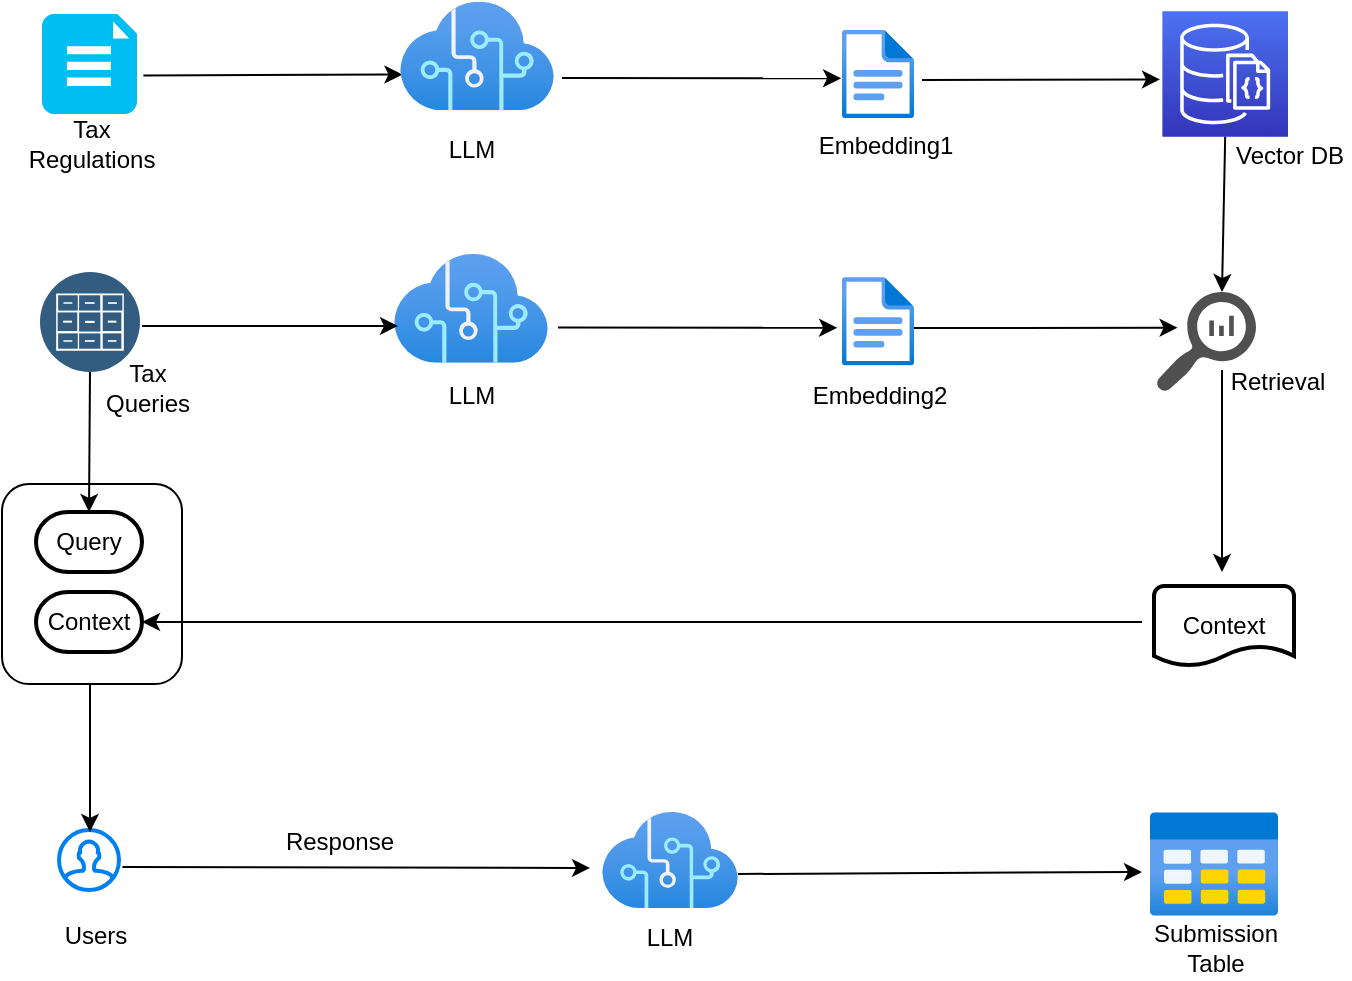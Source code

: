 <mxfile>
    <diagram id="Q0Bqb7_0KAcd7Om0uFCT" name="Page-1">
        <mxGraphModel dx="1983" dy="953" grid="1" gridSize="10" guides="1" tooltips="1" connect="1" arrows="1" fold="1" page="1" pageScale="1" pageWidth="827" pageHeight="1169" math="0" shadow="0">
            <root>
                <mxCell id="0"/>
                <mxCell id="1" parent="0"/>
                <mxCell id="199" value="" style="rounded=1;whiteSpace=wrap;html=1;" parent="1" vertex="1">
                    <mxGeometry x="100" y="386" width="90" height="100" as="geometry"/>
                </mxCell>
                <mxCell id="80" value="" style="verticalLabelPosition=bottom;html=1;verticalAlign=top;align=center;strokeColor=none;fillColor=#00BEF2;shape=mxgraph.azure.file_2;pointerEvents=1;" parent="1" vertex="1">
                    <mxGeometry x="120" y="151" width="47.5" height="50" as="geometry"/>
                </mxCell>
                <mxCell id="83" value="" style="endArrow=classic;html=1;entryX=-0.036;entryY=0.67;entryDx=0;entryDy=0;entryPerimeter=0;exitX=0.983;exitY=0.614;exitDx=0;exitDy=0;exitPerimeter=0;" parent="1" edge="1">
                    <mxGeometry width="50" height="50" relative="1" as="geometry">
                        <mxPoint x="170.693" y="181.7" as="sourcePoint"/>
                        <mxPoint x="300.228" y="181.241" as="targetPoint"/>
                    </mxGeometry>
                </mxCell>
                <mxCell id="121" value="" style="aspect=fixed;html=1;points=[];align=center;image;fontSize=12;image=img/lib/azure2/general/File.svg;" parent="1" vertex="1">
                    <mxGeometry x="520" y="158.82" width="36" height="44.36" as="geometry"/>
                </mxCell>
                <mxCell id="128" value="" style="html=1;verticalLabelPosition=bottom;align=center;labelBackgroundColor=#ffffff;verticalAlign=top;strokeWidth=2;strokeColor=#0080F0;shadow=0;dashed=0;shape=mxgraph.ios7.icons.user;" parent="1" vertex="1">
                    <mxGeometry x="128.5" y="559" width="30" height="30" as="geometry"/>
                </mxCell>
                <mxCell id="130" value="" style="endArrow=classic;html=1;entryX=-0.088;entryY=0.583;entryDx=0;entryDy=0;entryPerimeter=0;exitX=1.057;exitY=0.616;exitDx=0;exitDy=0;exitPerimeter=0;" parent="1" source="128" target="142" edge="1">
                    <mxGeometry width="50" height="50" relative="1" as="geometry">
                        <mxPoint x="150" y="714" as="sourcePoint"/>
                        <mxPoint x="290" y="714" as="targetPoint"/>
                    </mxGeometry>
                </mxCell>
                <mxCell id="132" value="Tax Regulations" style="text;html=1;strokeColor=none;fillColor=none;align=center;verticalAlign=middle;whiteSpace=wrap;rounded=0;" parent="1" vertex="1">
                    <mxGeometry x="115" y="201" width="60" height="30" as="geometry"/>
                </mxCell>
                <mxCell id="133" value="Embedding1" style="text;html=1;strokeColor=none;fillColor=none;align=center;verticalAlign=middle;whiteSpace=wrap;rounded=0;" parent="1" vertex="1">
                    <mxGeometry x="512" y="202.18" width="60" height="30" as="geometry"/>
                </mxCell>
                <mxCell id="142" value="" style="aspect=fixed;html=1;points=[];align=center;image;fontSize=12;image=img/lib/azure2/ai_machine_learning/Cognitive_Services.svg;" parent="1" vertex="1">
                    <mxGeometry x="400" y="550" width="68" height="48" as="geometry"/>
                </mxCell>
                <mxCell id="149" value="" style="endArrow=classic;html=1;" parent="1" edge="1">
                    <mxGeometry width="50" height="50" relative="1" as="geometry">
                        <mxPoint x="144" y="486" as="sourcePoint"/>
                        <mxPoint x="144" y="560" as="targetPoint"/>
                    </mxGeometry>
                </mxCell>
                <mxCell id="151" value="LLM" style="text;html=1;strokeColor=none;fillColor=none;align=center;verticalAlign=middle;whiteSpace=wrap;rounded=0;" parent="1" vertex="1">
                    <mxGeometry x="304.5" y="204.18" width="60" height="30" as="geometry"/>
                </mxCell>
                <mxCell id="155" value="LLM" style="text;html=1;strokeColor=none;fillColor=none;align=center;verticalAlign=middle;whiteSpace=wrap;rounded=0;" parent="1" vertex="1">
                    <mxGeometry x="404" y="598" width="60" height="30" as="geometry"/>
                </mxCell>
                <mxCell id="156" value="Users" style="text;html=1;strokeColor=none;fillColor=none;align=center;verticalAlign=middle;whiteSpace=wrap;rounded=0;" parent="1" vertex="1">
                    <mxGeometry x="117" y="597" width="60" height="30" as="geometry"/>
                </mxCell>
                <mxCell id="157" value="Response" style="text;html=1;strokeColor=none;fillColor=none;align=center;verticalAlign=middle;whiteSpace=wrap;rounded=0;" parent="1" vertex="1">
                    <mxGeometry x="239" y="550" width="60" height="30" as="geometry"/>
                </mxCell>
                <mxCell id="162" value="" style="sketch=0;points=[[0,0,0],[0.25,0,0],[0.5,0,0],[0.75,0,0],[1,0,0],[0,1,0],[0.25,1,0],[0.5,1,0],[0.75,1,0],[1,1,0],[0,0.25,0],[0,0.5,0],[0,0.75,0],[1,0.25,0],[1,0.5,0],[1,0.75,0]];outlineConnect=0;fontColor=#232F3E;gradientColor=#4D72F3;gradientDirection=north;fillColor=#3334B9;strokeColor=#ffffff;dashed=0;verticalLabelPosition=bottom;verticalAlign=top;align=center;html=1;fontSize=12;fontStyle=0;aspect=fixed;shape=mxgraph.aws4.resourceIcon;resIcon=mxgraph.aws4.documentdb_with_mongodb_compatibility;" parent="1" vertex="1">
                    <mxGeometry x="680.18" y="149.59" width="62.82" height="62.82" as="geometry"/>
                </mxCell>
                <mxCell id="163" value="" style="aspect=fixed;perimeter=ellipsePerimeter;html=1;align=center;shadow=0;dashed=0;fontColor=#4277BB;labelBackgroundColor=#ffffff;fontSize=12;spacingTop=3;image;image=img/lib/ibm/data/file_repository.svg;" parent="1" vertex="1">
                    <mxGeometry x="119" y="280" width="50" height="50" as="geometry"/>
                </mxCell>
                <mxCell id="164" value="Tax Queries" style="text;html=1;strokeColor=none;fillColor=none;align=center;verticalAlign=middle;whiteSpace=wrap;rounded=0;" parent="1" vertex="1">
                    <mxGeometry x="143" y="323" width="60" height="30" as="geometry"/>
                </mxCell>
                <mxCell id="165" value="" style="aspect=fixed;html=1;points=[];align=center;image;fontSize=12;image=img/lib/azure2/ai_machine_learning/Cognitive_Services.svg;" parent="1" vertex="1">
                    <mxGeometry x="295.99" y="271" width="77.01" height="54.36" as="geometry"/>
                </mxCell>
                <mxCell id="173" value="" style="aspect=fixed;html=1;points=[];align=center;image;fontSize=12;image=img/lib/azure2/general/File.svg;" parent="1" vertex="1">
                    <mxGeometry x="520" y="282.46" width="36" height="44.36" as="geometry"/>
                </mxCell>
                <mxCell id="174" value="Embedding2" style="text;html=1;strokeColor=none;fillColor=none;align=center;verticalAlign=middle;whiteSpace=wrap;rounded=0;" parent="1" vertex="1">
                    <mxGeometry x="509" y="327" width="60" height="30" as="geometry"/>
                </mxCell>
                <mxCell id="175" value="" style="sketch=0;pointerEvents=1;shadow=0;dashed=0;html=1;strokeColor=none;labelPosition=center;verticalLabelPosition=bottom;verticalAlign=top;align=center;fillColor=#505050;shape=mxgraph.mscae.oms.log_search" parent="1" vertex="1">
                    <mxGeometry x="677" y="290" width="50" height="50" as="geometry"/>
                </mxCell>
                <mxCell id="176" value="Context" style="strokeWidth=2;html=1;shape=mxgraph.flowchart.document2;whiteSpace=wrap;size=0.25;" parent="1" vertex="1">
                    <mxGeometry x="676" y="437" width="70" height="40" as="geometry"/>
                </mxCell>
                <mxCell id="181" value="" style="aspect=fixed;html=1;points=[];align=center;image;fontSize=12;image=img/lib/azure2/general/Table.svg;" parent="1" vertex="1">
                    <mxGeometry x="674" y="550" width="64" height="52" as="geometry"/>
                </mxCell>
                <mxCell id="182" value="" style="endArrow=classic;html=1;" parent="1" edge="1">
                    <mxGeometry width="50" height="50" relative="1" as="geometry">
                        <mxPoint x="468" y="581" as="sourcePoint"/>
                        <mxPoint x="670" y="580" as="targetPoint"/>
                    </mxGeometry>
                </mxCell>
                <mxCell id="183" value="" style="aspect=fixed;html=1;points=[];align=center;image;fontSize=12;image=img/lib/azure2/ai_machine_learning/Cognitive_Services.svg;" parent="1" vertex="1">
                    <mxGeometry x="299" y="144.82" width="77.01" height="54.36" as="geometry"/>
                </mxCell>
                <mxCell id="184" value="" style="endArrow=classic;html=1;entryX=-0.012;entryY=0.548;entryDx=0;entryDy=0;entryPerimeter=0;" parent="1" target="121" edge="1">
                    <mxGeometry width="50" height="50" relative="1" as="geometry">
                        <mxPoint x="380" y="183" as="sourcePoint"/>
                        <mxPoint x="469.998" y="183.581" as="targetPoint"/>
                    </mxGeometry>
                </mxCell>
                <mxCell id="185" value="" style="endArrow=classic;html=1;entryX=-0.012;entryY=0.548;entryDx=0;entryDy=0;entryPerimeter=0;" parent="1" edge="1">
                    <mxGeometry width="50" height="50" relative="1" as="geometry">
                        <mxPoint x="560" y="184" as="sourcePoint"/>
                        <mxPoint x="678.998" y="183.709" as="targetPoint"/>
                    </mxGeometry>
                </mxCell>
                <mxCell id="186" value="" style="endArrow=classic;html=1;entryX=0.66;entryY=0;entryDx=0;entryDy=0;entryPerimeter=0;exitX=0.5;exitY=1;exitDx=0;exitDy=0;exitPerimeter=0;" parent="1" source="162" target="175" edge="1">
                    <mxGeometry width="50" height="50" relative="1" as="geometry">
                        <mxPoint x="719" y="230" as="sourcePoint"/>
                        <mxPoint x="770" y="190" as="targetPoint"/>
                    </mxGeometry>
                </mxCell>
                <mxCell id="187" value="Retrieval" style="text;html=1;strokeColor=none;fillColor=none;align=center;verticalAlign=middle;whiteSpace=wrap;rounded=0;" parent="1" vertex="1">
                    <mxGeometry x="708" y="320" width="60" height="30" as="geometry"/>
                </mxCell>
                <mxCell id="188" value="" style="endArrow=classic;html=1;entryX=0.052;entryY=0.662;entryDx=0;entryDy=0;entryPerimeter=0;" parent="1" edge="1">
                    <mxGeometry width="50" height="50" relative="1" as="geometry">
                        <mxPoint x="170" y="307" as="sourcePoint"/>
                        <mxPoint x="297.995" y="306.986" as="targetPoint"/>
                    </mxGeometry>
                </mxCell>
                <mxCell id="191" value="LLM" style="text;html=1;strokeColor=none;fillColor=none;align=center;verticalAlign=middle;whiteSpace=wrap;rounded=0;" parent="1" vertex="1">
                    <mxGeometry x="304.5" y="326.82" width="60" height="30" as="geometry"/>
                </mxCell>
                <mxCell id="192" value="" style="endArrow=classic;html=1;entryX=-0.012;entryY=0.548;entryDx=0;entryDy=0;entryPerimeter=0;" parent="1" edge="1">
                    <mxGeometry width="50" height="50" relative="1" as="geometry">
                        <mxPoint x="378" y="307.76" as="sourcePoint"/>
                        <mxPoint x="517.568" y="307.889" as="targetPoint"/>
                    </mxGeometry>
                </mxCell>
                <mxCell id="193" value="" style="endArrow=classic;html=1;entryX=0.216;entryY=0.357;entryDx=0;entryDy=0;entryPerimeter=0;" parent="1" target="175" edge="1">
                    <mxGeometry width="50" height="50" relative="1" as="geometry">
                        <mxPoint x="556" y="308.05" as="sourcePoint"/>
                        <mxPoint x="680" y="308" as="targetPoint"/>
                    </mxGeometry>
                </mxCell>
                <mxCell id="194" value="" style="endArrow=classic;html=1;" parent="1" edge="1">
                    <mxGeometry width="50" height="50" relative="1" as="geometry">
                        <mxPoint x="710" y="329" as="sourcePoint"/>
                        <mxPoint x="710" y="430" as="targetPoint"/>
                    </mxGeometry>
                </mxCell>
                <mxCell id="195" value="" style="endArrow=classic;html=1;" parent="1" edge="1">
                    <mxGeometry width="50" height="50" relative="1" as="geometry">
                        <mxPoint x="670" y="455" as="sourcePoint"/>
                        <mxPoint x="170" y="455" as="targetPoint"/>
                    </mxGeometry>
                </mxCell>
                <mxCell id="197" value="Query" style="strokeWidth=2;html=1;shape=mxgraph.flowchart.terminator;whiteSpace=wrap;" parent="1" vertex="1">
                    <mxGeometry x="117" y="400" width="53" height="30" as="geometry"/>
                </mxCell>
                <mxCell id="198" value="Context" style="strokeWidth=2;html=1;shape=mxgraph.flowchart.terminator;whiteSpace=wrap;" parent="1" vertex="1">
                    <mxGeometry x="117" y="440" width="53" height="30" as="geometry"/>
                </mxCell>
                <mxCell id="200" value="" style="endArrow=classic;html=1;entryX=0.5;entryY=0;entryDx=0;entryDy=0;entryPerimeter=0;exitX=0.5;exitY=1;exitDx=0;exitDy=0;" parent="1" source="163" target="197" edge="1">
                    <mxGeometry width="50" height="50" relative="1" as="geometry">
                        <mxPoint x="150" y="340" as="sourcePoint"/>
                        <mxPoint x="200" y="290" as="targetPoint"/>
                    </mxGeometry>
                </mxCell>
                <mxCell id="202" value="Submission Table" style="text;html=1;strokeColor=none;fillColor=none;align=center;verticalAlign=middle;whiteSpace=wrap;rounded=0;" parent="1" vertex="1">
                    <mxGeometry x="677" y="603" width="60" height="30" as="geometry"/>
                </mxCell>
                <mxCell id="203" value="Vector DB" style="text;html=1;strokeColor=none;fillColor=none;align=center;verticalAlign=middle;whiteSpace=wrap;rounded=0;" vertex="1" parent="1">
                    <mxGeometry x="714" y="207" width="60" height="30" as="geometry"/>
                </mxCell>
            </root>
        </mxGraphModel>
    </diagram>
</mxfile>